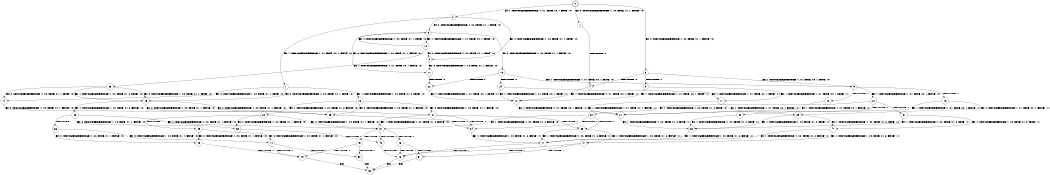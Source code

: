 digraph BCG {
size = "7, 10.5";
center = TRUE;
node [shape = circle];
0 [peripheries = 2];
0 -> 1 [label = "EX !0 !ATOMIC_EXCH_BRANCH (1, +0, TRUE, +1, 1, FALSE) !:0:"];
0 -> 2 [label = "EX !1 !ATOMIC_EXCH_BRANCH (1, +1, TRUE, +0, 1, TRUE) !:0:"];
0 -> 3 [label = "EX !0 !ATOMIC_EXCH_BRANCH (1, +0, TRUE, +1, 1, FALSE) !:0:"];
1 -> 4 [label = "TERMINATE !0"];
2 -> 5 [label = "EX !0 !ATOMIC_EXCH_BRANCH (1, +0, TRUE, +1, 1, TRUE) !:0:"];
2 -> 6 [label = "EX !0 !ATOMIC_EXCH_BRANCH (1, +0, TRUE, +1, 1, TRUE) !:0:"];
2 -> 7 [label = "EX !1 !ATOMIC_EXCH_BRANCH (1, +1, TRUE, +0, 1, FALSE) !:0:"];
3 -> 4 [label = "TERMINATE !0"];
3 -> 8 [label = "TERMINATE !0"];
3 -> 9 [label = "EX !1 !ATOMIC_EXCH_BRANCH (1, +1, TRUE, +0, 1, TRUE) !:0:"];
4 -> 10 [label = "EX !1 !ATOMIC_EXCH_BRANCH (1, +1, TRUE, +0, 1, TRUE) !:1:"];
5 -> 11 [label = "EX !0 !ATOMIC_EXCH_BRANCH (1, +0, TRUE, +1, 1, FALSE) !:0:"];
6 -> 11 [label = "EX !0 !ATOMIC_EXCH_BRANCH (1, +0, TRUE, +1, 1, FALSE) !:0:"];
6 -> 12 [label = "EX !1 !ATOMIC_EXCH_BRANCH (1, +1, TRUE, +0, 1, TRUE) !:0:"];
6 -> 13 [label = "EX !0 !ATOMIC_EXCH_BRANCH (1, +0, TRUE, +1, 1, FALSE) !:0:"];
7 -> 14 [label = "EX !0 !ATOMIC_EXCH_BRANCH (1, +0, TRUE, +1, 1, TRUE) !:0:"];
7 -> 15 [label = "EX !0 !ATOMIC_EXCH_BRANCH (1, +0, TRUE, +1, 1, TRUE) !:0:"];
7 -> 16 [label = "EX !1 !ATOMIC_EXCH_BRANCH (1, +0, TRUE, +1, 2, TRUE) !:0:"];
8 -> 10 [label = "EX !1 !ATOMIC_EXCH_BRANCH (1, +1, TRUE, +0, 1, TRUE) !:1:"];
8 -> 17 [label = "EX !1 !ATOMIC_EXCH_BRANCH (1, +1, TRUE, +0, 1, TRUE) !:1:"];
9 -> 18 [label = "TERMINATE !0"];
9 -> 19 [label = "TERMINATE !0"];
9 -> 20 [label = "EX !1 !ATOMIC_EXCH_BRANCH (1, +1, TRUE, +0, 1, FALSE) !:0:"];
10 -> 21 [label = "EX !1 !ATOMIC_EXCH_BRANCH (1, +1, TRUE, +0, 1, FALSE) !:1:"];
11 -> 22 [label = "TERMINATE !0"];
12 -> 5 [label = "EX !0 !ATOMIC_EXCH_BRANCH (1, +0, TRUE, +1, 1, TRUE) !:0:"];
12 -> 23 [label = "EX !1 !ATOMIC_EXCH_BRANCH (1, +1, TRUE, +0, 1, FALSE) !:0:"];
12 -> 6 [label = "EX !0 !ATOMIC_EXCH_BRANCH (1, +0, TRUE, +1, 1, TRUE) !:0:"];
13 -> 22 [label = "TERMINATE !0"];
13 -> 24 [label = "TERMINATE !0"];
13 -> 9 [label = "EX !1 !ATOMIC_EXCH_BRANCH (1, +1, TRUE, +0, 1, TRUE) !:0:"];
14 -> 25 [label = "EX !0 !ATOMIC_EXCH_BRANCH (1, +0, TRUE, +1, 1, FALSE) !:0:"];
15 -> 25 [label = "EX !0 !ATOMIC_EXCH_BRANCH (1, +0, TRUE, +1, 1, FALSE) !:0:"];
15 -> 26 [label = "EX !1 !ATOMIC_EXCH_BRANCH (1, +0, TRUE, +1, 2, FALSE) !:0:"];
15 -> 27 [label = "EX !0 !ATOMIC_EXCH_BRANCH (1, +0, TRUE, +1, 1, FALSE) !:0:"];
16 -> 25 [label = "EX !0 !ATOMIC_EXCH_BRANCH (1, +0, TRUE, +1, 1, FALSE) !:0:"];
16 -> 27 [label = "EX !0 !ATOMIC_EXCH_BRANCH (1, +0, TRUE, +1, 1, FALSE) !:0:"];
16 -> 28 [label = "EX !1 !ATOMIC_EXCH_BRANCH (1, +0, TRUE, +1, 2, FALSE) !:0:"];
17 -> 21 [label = "EX !1 !ATOMIC_EXCH_BRANCH (1, +1, TRUE, +0, 1, FALSE) !:1:"];
17 -> 29 [label = "EX !1 !ATOMIC_EXCH_BRANCH (1, +1, TRUE, +0, 1, FALSE) !:1:"];
18 -> 21 [label = "EX !1 !ATOMIC_EXCH_BRANCH (1, +1, TRUE, +0, 1, FALSE) !:1:"];
19 -> 21 [label = "EX !1 !ATOMIC_EXCH_BRANCH (1, +1, TRUE, +0, 1, FALSE) !:1:"];
19 -> 29 [label = "EX !1 !ATOMIC_EXCH_BRANCH (1, +1, TRUE, +0, 1, FALSE) !:1:"];
20 -> 30 [label = "TERMINATE !0"];
20 -> 31 [label = "TERMINATE !0"];
20 -> 32 [label = "EX !1 !ATOMIC_EXCH_BRANCH (1, +0, TRUE, +1, 2, TRUE) !:0:"];
21 -> 33 [label = "EX !1 !ATOMIC_EXCH_BRANCH (1, +0, TRUE, +1, 2, TRUE) !:1:"];
22 -> 10 [label = "EX !1 !ATOMIC_EXCH_BRANCH (1, +1, TRUE, +0, 1, TRUE) !:1:"];
23 -> 14 [label = "EX !0 !ATOMIC_EXCH_BRANCH (1, +0, TRUE, +1, 1, TRUE) !:0:"];
23 -> 15 [label = "EX !1 !ATOMIC_EXCH_BRANCH (1, +0, TRUE, +1, 2, TRUE) !:0:"];
23 -> 15 [label = "EX !0 !ATOMIC_EXCH_BRANCH (1, +0, TRUE, +1, 1, TRUE) !:0:"];
24 -> 10 [label = "EX !1 !ATOMIC_EXCH_BRANCH (1, +1, TRUE, +0, 1, TRUE) !:1:"];
24 -> 17 [label = "EX !1 !ATOMIC_EXCH_BRANCH (1, +1, TRUE, +0, 1, TRUE) !:1:"];
25 -> 34 [label = "TERMINATE !0"];
26 -> 35 [label = "EX !0 !ATOMIC_EXCH_BRANCH (1, +0, TRUE, +1, 1, FALSE) !:0:"];
26 -> 36 [label = "TERMINATE !1"];
26 -> 37 [label = "EX !0 !ATOMIC_EXCH_BRANCH (1, +0, TRUE, +1, 1, FALSE) !:0:"];
27 -> 34 [label = "TERMINATE !0"];
27 -> 38 [label = "TERMINATE !0"];
27 -> 37 [label = "EX !1 !ATOMIC_EXCH_BRANCH (1, +0, TRUE, +1, 2, FALSE) !:0:"];
28 -> 35 [label = "EX !0 !ATOMIC_EXCH_BRANCH (1, +0, TRUE, +1, 1, FALSE) !:0:"];
28 -> 39 [label = "TERMINATE !1"];
28 -> 37 [label = "EX !0 !ATOMIC_EXCH_BRANCH (1, +0, TRUE, +1, 1, FALSE) !:0:"];
29 -> 33 [label = "EX !1 !ATOMIC_EXCH_BRANCH (1, +0, TRUE, +1, 2, TRUE) !:1:"];
29 -> 40 [label = "EX !1 !ATOMIC_EXCH_BRANCH (1, +0, TRUE, +1, 2, TRUE) !:1:"];
30 -> 33 [label = "EX !1 !ATOMIC_EXCH_BRANCH (1, +0, TRUE, +1, 2, TRUE) !:1:"];
31 -> 33 [label = "EX !1 !ATOMIC_EXCH_BRANCH (1, +0, TRUE, +1, 2, TRUE) !:1:"];
31 -> 40 [label = "EX !1 !ATOMIC_EXCH_BRANCH (1, +0, TRUE, +1, 2, TRUE) !:1:"];
32 -> 34 [label = "TERMINATE !0"];
32 -> 38 [label = "TERMINATE !0"];
32 -> 37 [label = "EX !1 !ATOMIC_EXCH_BRANCH (1, +0, TRUE, +1, 2, FALSE) !:0:"];
33 -> 41 [label = "EX !1 !ATOMIC_EXCH_BRANCH (1, +0, TRUE, +1, 2, FALSE) !:1:"];
34 -> 41 [label = "EX !1 !ATOMIC_EXCH_BRANCH (1, +0, TRUE, +1, 2, FALSE) !:1:"];
35 -> 42 [label = "TERMINATE !0"];
36 -> 43 [label = "EX !0 !ATOMIC_EXCH_BRANCH (1, +0, TRUE, +1, 1, FALSE) !:0:"];
36 -> 44 [label = "EX !0 !ATOMIC_EXCH_BRANCH (1, +0, TRUE, +1, 1, FALSE) !:0:"];
37 -> 42 [label = "TERMINATE !0"];
37 -> 45 [label = "TERMINATE !1"];
37 -> 46 [label = "TERMINATE !0"];
38 -> 41 [label = "EX !1 !ATOMIC_EXCH_BRANCH (1, +0, TRUE, +1, 2, FALSE) !:1:"];
38 -> 47 [label = "EX !1 !ATOMIC_EXCH_BRANCH (1, +0, TRUE, +1, 2, FALSE) !:1:"];
39 -> 43 [label = "EX !0 !ATOMIC_EXCH_BRANCH (1, +0, TRUE, +1, 1, FALSE) !:0:"];
39 -> 44 [label = "EX !0 !ATOMIC_EXCH_BRANCH (1, +0, TRUE, +1, 1, FALSE) !:0:"];
40 -> 41 [label = "EX !1 !ATOMIC_EXCH_BRANCH (1, +0, TRUE, +1, 2, FALSE) !:1:"];
40 -> 47 [label = "EX !1 !ATOMIC_EXCH_BRANCH (1, +0, TRUE, +1, 2, FALSE) !:1:"];
41 -> 48 [label = "TERMINATE !1"];
42 -> 48 [label = "TERMINATE !1"];
43 -> 49 [label = "TERMINATE !0"];
44 -> 49 [label = "TERMINATE !0"];
44 -> 50 [label = "TERMINATE !0"];
45 -> 49 [label = "TERMINATE !0"];
45 -> 50 [label = "TERMINATE !0"];
46 -> 48 [label = "TERMINATE !1"];
46 -> 51 [label = "TERMINATE !1"];
47 -> 48 [label = "TERMINATE !1"];
47 -> 51 [label = "TERMINATE !1"];
48 -> 52 [label = "exit"];
49 -> 52 [label = "exit"];
50 -> 52 [label = "exit"];
51 -> 52 [label = "exit"];
}
